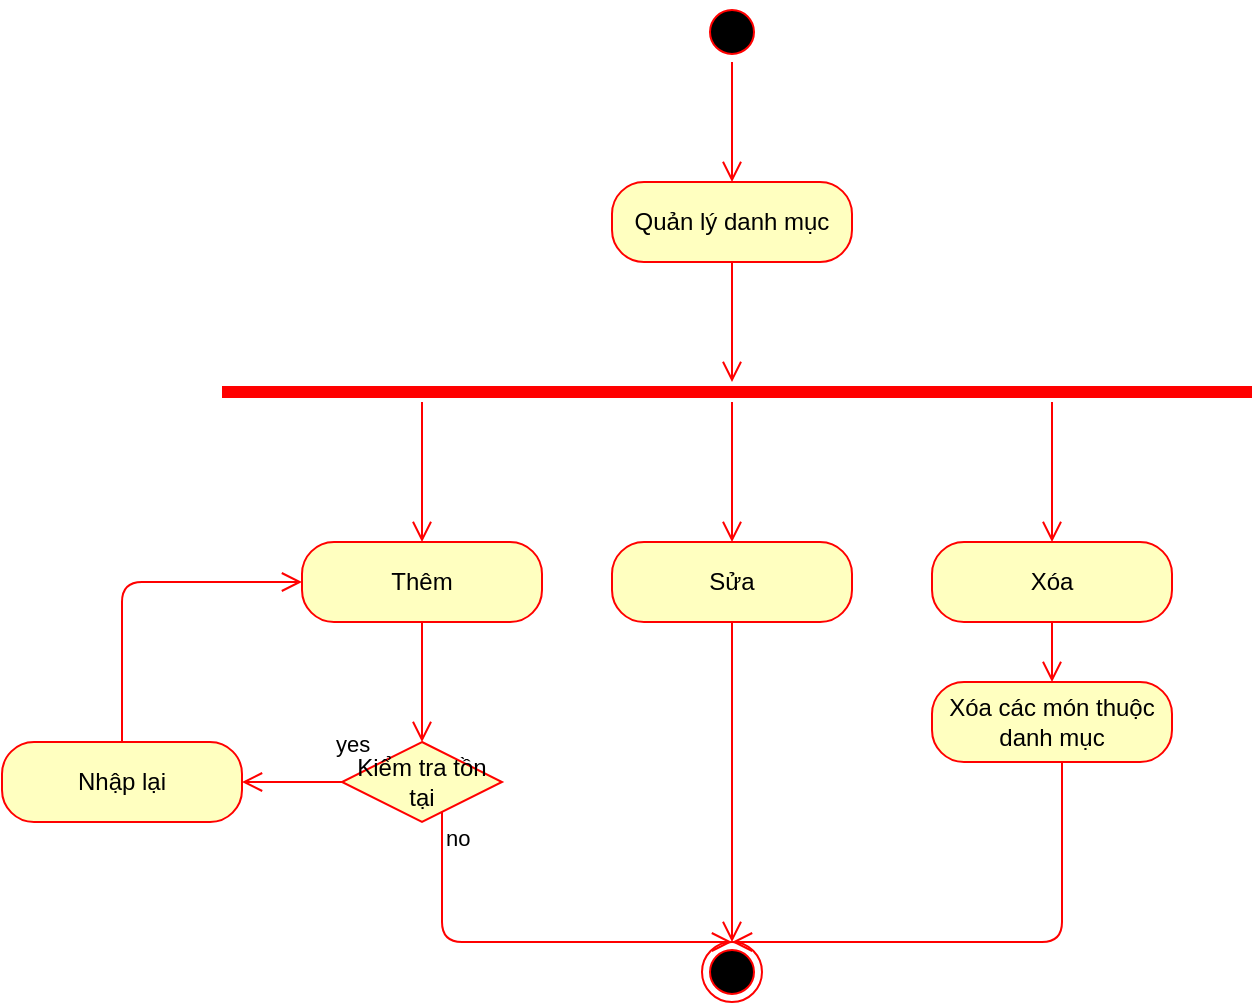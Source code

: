 <mxfile version="12.3.9" type="device" pages="1"><diagram id="Yzft8_cdyYSHOL12DrPz" name="Page-1"><mxGraphModel dx="1888" dy="500" grid="1" gridSize="10" guides="1" tooltips="1" connect="1" arrows="1" fold="1" page="1" pageScale="1" pageWidth="850" pageHeight="1100" math="0" shadow="0"><root><mxCell id="0"/><mxCell id="1" parent="0"/><mxCell id="iJrbaU_twCGwUi9GMpiV-1" value="" style="ellipse;html=1;shape=startState;fillColor=#000000;strokeColor=#ff0000;" vertex="1" parent="1"><mxGeometry x="330" y="20" width="30" height="30" as="geometry"/></mxCell><mxCell id="iJrbaU_twCGwUi9GMpiV-2" value="" style="edgeStyle=orthogonalEdgeStyle;html=1;verticalAlign=bottom;endArrow=open;endSize=8;strokeColor=#ff0000;" edge="1" source="iJrbaU_twCGwUi9GMpiV-1" parent="1"><mxGeometry relative="1" as="geometry"><mxPoint x="345" y="110" as="targetPoint"/></mxGeometry></mxCell><mxCell id="iJrbaU_twCGwUi9GMpiV-3" value="Quản lý danh mục" style="rounded=1;whiteSpace=wrap;html=1;arcSize=40;fontColor=#000000;fillColor=#ffffc0;strokeColor=#ff0000;" vertex="1" parent="1"><mxGeometry x="285" y="110" width="120" height="40" as="geometry"/></mxCell><mxCell id="iJrbaU_twCGwUi9GMpiV-4" value="" style="edgeStyle=orthogonalEdgeStyle;html=1;verticalAlign=bottom;endArrow=open;endSize=8;strokeColor=#ff0000;" edge="1" source="iJrbaU_twCGwUi9GMpiV-3" parent="1"><mxGeometry relative="1" as="geometry"><mxPoint x="345" y="210" as="targetPoint"/></mxGeometry></mxCell><mxCell id="iJrbaU_twCGwUi9GMpiV-5" value="" style="shape=line;html=1;strokeWidth=6;strokeColor=#ff0000;" vertex="1" parent="1"><mxGeometry x="245" y="210" width="200" height="10" as="geometry"/></mxCell><mxCell id="iJrbaU_twCGwUi9GMpiV-6" value="" style="edgeStyle=orthogonalEdgeStyle;html=1;verticalAlign=bottom;endArrow=open;endSize=8;strokeColor=#ff0000;" edge="1" source="iJrbaU_twCGwUi9GMpiV-5" parent="1"><mxGeometry relative="1" as="geometry"><mxPoint x="345" y="290" as="targetPoint"/></mxGeometry></mxCell><mxCell id="iJrbaU_twCGwUi9GMpiV-7" value="" style="shape=line;html=1;strokeWidth=6;strokeColor=#ff0000;" vertex="1" parent="1"><mxGeometry x="90" y="210" width="200" height="10" as="geometry"/></mxCell><mxCell id="iJrbaU_twCGwUi9GMpiV-8" value="" style="edgeStyle=orthogonalEdgeStyle;html=1;verticalAlign=bottom;endArrow=open;endSize=8;strokeColor=#ff0000;" edge="1" source="iJrbaU_twCGwUi9GMpiV-7" parent="1"><mxGeometry relative="1" as="geometry"><mxPoint x="190" y="290" as="targetPoint"/></mxGeometry></mxCell><mxCell id="iJrbaU_twCGwUi9GMpiV-9" value="" style="shape=line;html=1;strokeWidth=6;strokeColor=#ff0000;" vertex="1" parent="1"><mxGeometry x="405" y="210" width="200" height="10" as="geometry"/></mxCell><mxCell id="iJrbaU_twCGwUi9GMpiV-10" value="" style="edgeStyle=orthogonalEdgeStyle;html=1;verticalAlign=bottom;endArrow=open;endSize=8;strokeColor=#ff0000;" edge="1" source="iJrbaU_twCGwUi9GMpiV-9" parent="1"><mxGeometry relative="1" as="geometry"><mxPoint x="505" y="290" as="targetPoint"/></mxGeometry></mxCell><mxCell id="iJrbaU_twCGwUi9GMpiV-11" value="Thêm" style="rounded=1;whiteSpace=wrap;html=1;arcSize=40;fontColor=#000000;fillColor=#ffffc0;strokeColor=#ff0000;" vertex="1" parent="1"><mxGeometry x="130" y="290" width="120" height="40" as="geometry"/></mxCell><mxCell id="iJrbaU_twCGwUi9GMpiV-12" value="" style="edgeStyle=orthogonalEdgeStyle;html=1;verticalAlign=bottom;endArrow=open;endSize=8;strokeColor=#ff0000;" edge="1" source="iJrbaU_twCGwUi9GMpiV-11" parent="1"><mxGeometry relative="1" as="geometry"><mxPoint x="190" y="390" as="targetPoint"/></mxGeometry></mxCell><mxCell id="iJrbaU_twCGwUi9GMpiV-13" value="Sửa" style="rounded=1;whiteSpace=wrap;html=1;arcSize=40;fontColor=#000000;fillColor=#ffffc0;strokeColor=#ff0000;" vertex="1" parent="1"><mxGeometry x="285" y="290" width="120" height="40" as="geometry"/></mxCell><mxCell id="iJrbaU_twCGwUi9GMpiV-14" value="" style="edgeStyle=orthogonalEdgeStyle;html=1;verticalAlign=bottom;endArrow=open;endSize=8;strokeColor=#ff0000;entryX=0.5;entryY=0;entryDx=0;entryDy=0;" edge="1" source="iJrbaU_twCGwUi9GMpiV-13" parent="1" target="iJrbaU_twCGwUi9GMpiV-24"><mxGeometry relative="1" as="geometry"><mxPoint x="345" y="390" as="targetPoint"/></mxGeometry></mxCell><mxCell id="iJrbaU_twCGwUi9GMpiV-15" value="Xóa" style="rounded=1;whiteSpace=wrap;html=1;arcSize=40;fontColor=#000000;fillColor=#ffffc0;strokeColor=#ff0000;" vertex="1" parent="1"><mxGeometry x="445" y="290" width="120" height="40" as="geometry"/></mxCell><mxCell id="iJrbaU_twCGwUi9GMpiV-16" value="" style="edgeStyle=orthogonalEdgeStyle;html=1;verticalAlign=bottom;endArrow=open;endSize=8;strokeColor=#ff0000;exitX=0.5;exitY=1;exitDx=0;exitDy=0;" edge="1" source="iJrbaU_twCGwUi9GMpiV-15" parent="1"><mxGeometry relative="1" as="geometry"><mxPoint x="505" y="360" as="targetPoint"/><Array as="points"><mxPoint x="505" y="350"/><mxPoint x="505" y="350"/></Array></mxGeometry></mxCell><mxCell id="iJrbaU_twCGwUi9GMpiV-17" value="Kiểm tra tồn tại" style="rhombus;whiteSpace=wrap;html=1;fillColor=#ffffc0;strokeColor=#ff0000;" vertex="1" parent="1"><mxGeometry x="150" y="390" width="80" height="40" as="geometry"/></mxCell><mxCell id="iJrbaU_twCGwUi9GMpiV-18" value="yes" style="edgeStyle=orthogonalEdgeStyle;html=1;align=left;verticalAlign=bottom;endArrow=open;endSize=8;strokeColor=#ff0000;" edge="1" source="iJrbaU_twCGwUi9GMpiV-17" parent="1"><mxGeometry x="-0.778" y="-10" relative="1" as="geometry"><mxPoint x="100" y="410" as="targetPoint"/><mxPoint as="offset"/></mxGeometry></mxCell><mxCell id="iJrbaU_twCGwUi9GMpiV-19" value="no" style="edgeStyle=orthogonalEdgeStyle;html=1;align=left;verticalAlign=top;endArrow=open;endSize=8;strokeColor=#ff0000;entryX=0.5;entryY=0;entryDx=0;entryDy=0;" edge="1" source="iJrbaU_twCGwUi9GMpiV-17" parent="1" target="iJrbaU_twCGwUi9GMpiV-24"><mxGeometry x="-1" relative="1" as="geometry"><mxPoint x="190" y="490" as="targetPoint"/><Array as="points"><mxPoint x="200" y="490"/></Array></mxGeometry></mxCell><mxCell id="iJrbaU_twCGwUi9GMpiV-20" value="Nhập lại" style="rounded=1;whiteSpace=wrap;html=1;arcSize=40;fontColor=#000000;fillColor=#ffffc0;strokeColor=#ff0000;" vertex="1" parent="1"><mxGeometry x="-20" y="390" width="120" height="40" as="geometry"/></mxCell><mxCell id="iJrbaU_twCGwUi9GMpiV-21" value="" style="edgeStyle=orthogonalEdgeStyle;html=1;verticalAlign=bottom;endArrow=open;endSize=8;strokeColor=#ff0000;entryX=0;entryY=0.5;entryDx=0;entryDy=0;" edge="1" source="iJrbaU_twCGwUi9GMpiV-20" parent="1" target="iJrbaU_twCGwUi9GMpiV-11"><mxGeometry relative="1" as="geometry"><mxPoint x="40" y="490" as="targetPoint"/><Array as="points"><mxPoint x="40" y="310"/></Array></mxGeometry></mxCell><mxCell id="iJrbaU_twCGwUi9GMpiV-24" value="" style="ellipse;html=1;shape=endState;fillColor=#000000;strokeColor=#ff0000;" vertex="1" parent="1"><mxGeometry x="330" y="490" width="30" height="30" as="geometry"/></mxCell><mxCell id="iJrbaU_twCGwUi9GMpiV-25" value="Xóa các món thuộc danh mục" style="rounded=1;whiteSpace=wrap;html=1;arcSize=40;fontColor=#000000;fillColor=#ffffc0;strokeColor=#ff0000;" vertex="1" parent="1"><mxGeometry x="445" y="360" width="120" height="40" as="geometry"/></mxCell><mxCell id="iJrbaU_twCGwUi9GMpiV-26" value="" style="edgeStyle=orthogonalEdgeStyle;html=1;verticalAlign=bottom;endArrow=open;endSize=8;strokeColor=#ff0000;entryX=0.5;entryY=0;entryDx=0;entryDy=0;" edge="1" source="iJrbaU_twCGwUi9GMpiV-25" parent="1" target="iJrbaU_twCGwUi9GMpiV-24"><mxGeometry relative="1" as="geometry"><mxPoint x="505" y="460" as="targetPoint"/><Array as="points"><mxPoint x="510" y="490"/></Array></mxGeometry></mxCell></root></mxGraphModel></diagram></mxfile>
